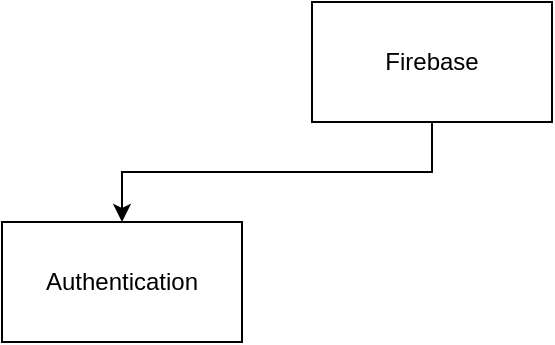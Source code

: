 <mxfile version="12.6.5" type="device" pages="3"><diagram id="ki6bX6WLRmkjAhl9Msq2" name="Firebase"><mxGraphModel dx="1422" dy="832" grid="1" gridSize="10" guides="1" tooltips="1" connect="1" arrows="1" fold="1" page="1" pageScale="1" pageWidth="850" pageHeight="1100" math="0" shadow="0"><root><mxCell id="K7ZnnLhjNo-LSS22YEWR-0"/><mxCell id="K7ZnnLhjNo-LSS22YEWR-1" parent="K7ZnnLhjNo-LSS22YEWR-0"/><mxCell id="K7ZnnLhjNo-LSS22YEWR-4" style="edgeStyle=orthogonalEdgeStyle;rounded=0;orthogonalLoop=1;jettySize=auto;html=1;exitX=0.5;exitY=1;exitDx=0;exitDy=0;entryX=0.5;entryY=0;entryDx=0;entryDy=0;" edge="1" parent="K7ZnnLhjNo-LSS22YEWR-1" source="K7ZnnLhjNo-LSS22YEWR-2" target="K7ZnnLhjNo-LSS22YEWR-3"><mxGeometry relative="1" as="geometry"/></mxCell><mxCell id="K7ZnnLhjNo-LSS22YEWR-2" value="Firebase" style="rounded=0;whiteSpace=wrap;html=1;" vertex="1" parent="K7ZnnLhjNo-LSS22YEWR-1"><mxGeometry x="365" y="40" width="120" height="60" as="geometry"/></mxCell><mxCell id="K7ZnnLhjNo-LSS22YEWR-3" value="Authentication" style="rounded=0;whiteSpace=wrap;html=1;" vertex="1" parent="K7ZnnLhjNo-LSS22YEWR-1"><mxGeometry x="210" y="150" width="120" height="60" as="geometry"/></mxCell></root></mxGraphModel></diagram><diagram id="b_qbAWpaivqsV84yHK2_" name="Authentication"><mxGraphModel dx="700" dy="823" grid="1" gridSize="10" guides="1" tooltips="1" connect="1" arrows="1" fold="1" page="1" pageScale="1" pageWidth="850" pageHeight="1100" math="0" shadow="0"><root><mxCell id="0"/><mxCell id="1" parent="0"/><mxCell id="FI2UCT-IvBibfLfsiO86-9" style="edgeStyle=orthogonalEdgeStyle;rounded=0;orthogonalLoop=1;jettySize=auto;html=1;exitX=0.5;exitY=1;exitDx=0;exitDy=0;entryX=0;entryY=0.5;entryDx=0;entryDy=0;" edge="1" parent="1" source="wekxV-znrnLb2fqOXCCo-1" target="FI2UCT-IvBibfLfsiO86-8"><mxGeometry relative="1" as="geometry"/></mxCell><mxCell id="wekxV-znrnLb2fqOXCCo-1" value="Authentication" style="rounded=0;whiteSpace=wrap;html=1;" vertex="1" parent="1"><mxGeometry x="40" y="20" width="120" height="60" as="geometry"/></mxCell><mxCell id="FI2UCT-IvBibfLfsiO86-6" value="Authenticate user" style="ellipse;whiteSpace=wrap;html=1;" vertex="1" parent="1"><mxGeometry x="680" y="30" width="120" height="80" as="geometry"/></mxCell><mxCell id="FI2UCT-IvBibfLfsiO86-11" style="edgeStyle=orthogonalEdgeStyle;rounded=0;orthogonalLoop=1;jettySize=auto;html=1;exitX=1;exitY=0.5;exitDx=0;exitDy=0;entryX=0;entryY=0.5;entryDx=0;entryDy=0;" edge="1" parent="1" source="FI2UCT-IvBibfLfsiO86-8" target="FI2UCT-IvBibfLfsiO86-10"><mxGeometry relative="1" as="geometry"/></mxCell><mxCell id="FI2UCT-IvBibfLfsiO86-13" style="edgeStyle=orthogonalEdgeStyle;rounded=0;orthogonalLoop=1;jettySize=auto;html=1;exitX=1;exitY=0.5;exitDx=0;exitDy=0;entryX=0;entryY=0.5;entryDx=0;entryDy=0;" edge="1" parent="1" source="FI2UCT-IvBibfLfsiO86-8" target="FI2UCT-IvBibfLfsiO86-12"><mxGeometry relative="1" as="geometry"/></mxCell><mxCell id="FI2UCT-IvBibfLfsiO86-15" style="edgeStyle=orthogonalEdgeStyle;rounded=0;orthogonalLoop=1;jettySize=auto;html=1;exitX=1;exitY=0.5;exitDx=0;exitDy=0;entryX=0;entryY=0.5;entryDx=0;entryDy=0;" edge="1" parent="1" source="FI2UCT-IvBibfLfsiO86-8" target="FI2UCT-IvBibfLfsiO86-14"><mxGeometry relative="1" as="geometry"/></mxCell><mxCell id="FI2UCT-IvBibfLfsiO86-19" style="edgeStyle=orthogonalEdgeStyle;rounded=0;orthogonalLoop=1;jettySize=auto;html=1;exitX=1;exitY=0.5;exitDx=0;exitDy=0;entryX=0;entryY=0.5;entryDx=0;entryDy=0;" edge="1" parent="1" source="FI2UCT-IvBibfLfsiO86-8" target="FI2UCT-IvBibfLfsiO86-16"><mxGeometry relative="1" as="geometry"/></mxCell><mxCell id="FI2UCT-IvBibfLfsiO86-8" value="Is" style="rounded=0;whiteSpace=wrap;html=1;" vertex="1" parent="1"><mxGeometry x="240" y="80" width="120" height="60" as="geometry"/></mxCell><mxCell id="FI2UCT-IvBibfLfsiO86-17" style="edgeStyle=orthogonalEdgeStyle;rounded=0;orthogonalLoop=1;jettySize=auto;html=1;exitX=1;exitY=0.5;exitDx=0;exitDy=0;entryX=0;entryY=0.5;entryDx=0;entryDy=0;" edge="1" parent="1" source="FI2UCT-IvBibfLfsiO86-10" target="FI2UCT-IvBibfLfsiO86-6"><mxGeometry relative="1" as="geometry"/></mxCell><mxCell id="FI2UCT-IvBibfLfsiO86-10" value="backend service" style="ellipse;whiteSpace=wrap;html=1;" vertex="1" parent="1"><mxGeometry x="470" y="30" width="120" height="80" as="geometry"/></mxCell><mxCell id="FI2UCT-IvBibfLfsiO86-12" value="providing api" style="ellipse;whiteSpace=wrap;html=1;" vertex="1" parent="1"><mxGeometry x="470" y="130" width="120" height="80" as="geometry"/></mxCell><mxCell id="FI2UCT-IvBibfLfsiO86-14" value="ready-made UI" style="ellipse;whiteSpace=wrap;html=1;" vertex="1" parent="1"><mxGeometry x="470" y="230" width="120" height="80" as="geometry"/></mxCell><mxCell id="FI2UCT-IvBibfLfsiO86-21" value="" style="edgeStyle=orthogonalEdgeStyle;rounded=0;orthogonalLoop=1;jettySize=auto;html=1;" edge="1" parent="1" source="FI2UCT-IvBibfLfsiO86-16" target="FI2UCT-IvBibfLfsiO86-20"><mxGeometry relative="1" as="geometry"/></mxCell><mxCell id="FI2UCT-IvBibfLfsiO86-24" style="edgeStyle=orthogonalEdgeStyle;rounded=0;orthogonalLoop=1;jettySize=auto;html=1;exitX=1;exitY=0.5;exitDx=0;exitDy=0;entryX=0;entryY=0.5;entryDx=0;entryDy=0;" edge="1" parent="1" source="FI2UCT-IvBibfLfsiO86-16" target="FI2UCT-IvBibfLfsiO86-22"><mxGeometry relative="1" as="geometry"/></mxCell><mxCell id="FI2UCT-IvBibfLfsiO86-25" style="edgeStyle=orthogonalEdgeStyle;rounded=0;orthogonalLoop=1;jettySize=auto;html=1;exitX=1;exitY=0.5;exitDx=0;exitDy=0;entryX=0;entryY=0.5;entryDx=0;entryDy=0;" edge="1" parent="1" source="FI2UCT-IvBibfLfsiO86-16" target="FI2UCT-IvBibfLfsiO86-23"><mxGeometry relative="1" as="geometry"/></mxCell><mxCell id="FI2UCT-IvBibfLfsiO86-16" value="support" style="ellipse;whiteSpace=wrap;html=1;" vertex="1" parent="1"><mxGeometry x="470" y="350" width="120" height="80" as="geometry"/></mxCell><mxCell id="FI2UCT-IvBibfLfsiO86-20" value="Passwords" style="ellipse;whiteSpace=wrap;html=1;" vertex="1" parent="1"><mxGeometry x="670" y="350" width="120" height="80" as="geometry"/></mxCell><mxCell id="FI2UCT-IvBibfLfsiO86-22" value="Phone number" style="ellipse;whiteSpace=wrap;html=1;" vertex="1" parent="1"><mxGeometry x="670" y="460" width="120" height="80" as="geometry"/></mxCell><mxCell id="FI2UCT-IvBibfLfsiO86-23" value="Google/Facebook/Twtter" style="ellipse;whiteSpace=wrap;html=1;" vertex="1" parent="1"><mxGeometry x="670" y="570" width="160" height="80" as="geometry"/></mxCell></root></mxGraphModel></diagram><diagram id="AgReRHPRFN5yaqRHJ7_S" name="Auth-Object User"><mxGraphModel dx="700" dy="823" grid="1" gridSize="10" guides="1" tooltips="1" connect="1" arrows="1" fold="1" page="1" pageScale="1" pageWidth="850" pageHeight="1100" math="0" shadow="0"><root><mxCell id="Hdt9p9U-MGUPLE_4FT9y-0"/><mxCell id="Hdt9p9U-MGUPLE_4FT9y-1" parent="Hdt9p9U-MGUPLE_4FT9y-0"/><mxCell id="iYygMJxKmOguVB2yFlah-0" value="&lt;h1&gt;Users in Firebase Projects&lt;/h1&gt;&lt;p&gt;N/A&lt;/p&gt;" style="text;html=1;strokeColor=none;fillColor=none;spacing=5;spacingTop=-20;whiteSpace=wrap;overflow=hidden;rounded=0;" vertex="1" parent="Hdt9p9U-MGUPLE_4FT9y-1"><mxGeometry x="20" y="20" width="340" height="80" as="geometry"/></mxCell><mxCell id="iYygMJxKmOguVB2yFlah-2" value="My project" style="shape=umlFrame;whiteSpace=wrap;html=1;" vertex="1" parent="Hdt9p9U-MGUPLE_4FT9y-1"><mxGeometry x="20" y="140" width="700" height="460" as="geometry"/></mxCell><mxCell id="iYygMJxKmOguVB2yFlah-3" value="Users" style="shape=cylinder;whiteSpace=wrap;html=1;boundedLbl=1;backgroundOutline=1;" vertex="1" parent="Hdt9p9U-MGUPLE_4FT9y-1"><mxGeometry x="440" y="310" width="60" height="80" as="geometry"/></mxCell><mxCell id="iYygMJxKmOguVB2yFlah-7" style="edgeStyle=orthogonalEdgeStyle;rounded=0;orthogonalLoop=1;jettySize=auto;html=1;exitX=1;exitY=0.5;exitDx=0;exitDy=0;entryX=0;entryY=0.5;entryDx=0;entryDy=0;" edge="1" parent="Hdt9p9U-MGUPLE_4FT9y-1" source="iYygMJxKmOguVB2yFlah-4" target="iYygMJxKmOguVB2yFlah-3"><mxGeometry relative="1" as="geometry"/></mxCell><mxCell id="iYygMJxKmOguVB2yFlah-4" value="app_01" style="rounded=0;whiteSpace=wrap;html=1;" vertex="1" parent="Hdt9p9U-MGUPLE_4FT9y-1"><mxGeometry x="80" y="220" width="120" height="60" as="geometry"/></mxCell><mxCell id="iYygMJxKmOguVB2yFlah-8" style="edgeStyle=orthogonalEdgeStyle;rounded=0;orthogonalLoop=1;jettySize=auto;html=1;exitX=1;exitY=0.5;exitDx=0;exitDy=0;entryX=0;entryY=0.5;entryDx=0;entryDy=0;" edge="1" parent="Hdt9p9U-MGUPLE_4FT9y-1" source="iYygMJxKmOguVB2yFlah-5" target="iYygMJxKmOguVB2yFlah-3"><mxGeometry relative="1" as="geometry"/></mxCell><mxCell id="iYygMJxKmOguVB2yFlah-5" value="app_02" style="rounded=0;whiteSpace=wrap;html=1;" vertex="1" parent="Hdt9p9U-MGUPLE_4FT9y-1"><mxGeometry x="80" y="320" width="120" height="60" as="geometry"/></mxCell><mxCell id="iYygMJxKmOguVB2yFlah-10" style="edgeStyle=orthogonalEdgeStyle;rounded=0;orthogonalLoop=1;jettySize=auto;html=1;exitX=1;exitY=0.5;exitDx=0;exitDy=0;entryX=0;entryY=0.5;entryDx=0;entryDy=0;" edge="1" parent="Hdt9p9U-MGUPLE_4FT9y-1" source="iYygMJxKmOguVB2yFlah-6" target="iYygMJxKmOguVB2yFlah-3"><mxGeometry relative="1" as="geometry"/></mxCell><mxCell id="iYygMJxKmOguVB2yFlah-6" value="app_n" style="rounded=0;whiteSpace=wrap;html=1;" vertex="1" parent="Hdt9p9U-MGUPLE_4FT9y-1"><mxGeometry x="80" y="440" width="120" height="60" as="geometry"/></mxCell><mxCell id="iYygMJxKmOguVB2yFlah-13" style="edgeStyle=orthogonalEdgeStyle;rounded=0;orthogonalLoop=1;jettySize=auto;html=1;exitX=0;exitY=0.5;exitDx=0;exitDy=0;" edge="1" parent="Hdt9p9U-MGUPLE_4FT9y-1" source="iYygMJxKmOguVB2yFlah-12"><mxGeometry relative="1" as="geometry"><mxPoint x="380" y="350" as="targetPoint"/></mxGeometry></mxCell><mxCell id="iYygMJxKmOguVB2yFlah-12" value="From Application:&lt;br&gt;- Register user&lt;br&gt;- Retrive user info" style="shape=document;whiteSpace=wrap;html=1;boundedLbl=1;" vertex="1" parent="Hdt9p9U-MGUPLE_4FT9y-1"><mxGeometry x="430" y="170" width="180" height="80" as="geometry"/></mxCell><mxCell id="iYygMJxKmOguVB2yFlah-14" value="Unique_Id" style="ellipse;whiteSpace=wrap;html=1;" vertex="1" parent="Hdt9p9U-MGUPLE_4FT9y-1"><mxGeometry x="560" y="290" width="120" height="50" as="geometry"/></mxCell><mxCell id="iYygMJxKmOguVB2yFlah-15" value="Primary Email" style="ellipse;whiteSpace=wrap;html=1;" vertex="1" parent="Hdt9p9U-MGUPLE_4FT9y-1"><mxGeometry x="560" y="360" width="120" height="50" as="geometry"/></mxCell><mxCell id="iYygMJxKmOguVB2yFlah-16" value="Name" style="ellipse;whiteSpace=wrap;html=1;" vertex="1" parent="Hdt9p9U-MGUPLE_4FT9y-1"><mxGeometry x="560" y="430" width="120" height="50" as="geometry"/></mxCell><mxCell id="iYygMJxKmOguVB2yFlah-17" value="Photo URL" style="ellipse;whiteSpace=wrap;html=1;" vertex="1" parent="Hdt9p9U-MGUPLE_4FT9y-1"><mxGeometry x="560" y="500" width="120" height="50" as="geometry"/></mxCell><mxCell id="iYygMJxKmOguVB2yFlah-18" value="" style="endArrow=none;html=1;entryX=0;entryY=0.5;entryDx=0;entryDy=0;exitX=1;exitY=0.5;exitDx=0;exitDy=0;" edge="1" parent="Hdt9p9U-MGUPLE_4FT9y-1" source="iYygMJxKmOguVB2yFlah-3" target="iYygMJxKmOguVB2yFlah-14"><mxGeometry width="50" height="50" relative="1" as="geometry"><mxPoint x="230" y="670" as="sourcePoint"/><mxPoint x="280" y="620" as="targetPoint"/></mxGeometry></mxCell><mxCell id="iYygMJxKmOguVB2yFlah-19" value="" style="endArrow=none;html=1;entryX=0;entryY=0.5;entryDx=0;entryDy=0;exitX=1;exitY=0.5;exitDx=0;exitDy=0;" edge="1" parent="Hdt9p9U-MGUPLE_4FT9y-1" source="iYygMJxKmOguVB2yFlah-3" target="iYygMJxKmOguVB2yFlah-15"><mxGeometry width="50" height="50" relative="1" as="geometry"><mxPoint x="510" y="360" as="sourcePoint"/><mxPoint x="570" y="325" as="targetPoint"/></mxGeometry></mxCell><mxCell id="iYygMJxKmOguVB2yFlah-20" value="" style="endArrow=none;html=1;entryX=0;entryY=0.5;entryDx=0;entryDy=0;exitX=1;exitY=0.5;exitDx=0;exitDy=0;" edge="1" parent="Hdt9p9U-MGUPLE_4FT9y-1" source="iYygMJxKmOguVB2yFlah-3" target="iYygMJxKmOguVB2yFlah-16"><mxGeometry width="50" height="50" relative="1" as="geometry"><mxPoint x="510" y="360" as="sourcePoint"/><mxPoint x="570" y="395" as="targetPoint"/></mxGeometry></mxCell><mxCell id="iYygMJxKmOguVB2yFlah-21" value="" style="endArrow=none;html=1;entryX=0;entryY=0.5;entryDx=0;entryDy=0;exitX=1;exitY=0.5;exitDx=0;exitDy=0;" edge="1" parent="Hdt9p9U-MGUPLE_4FT9y-1" source="iYygMJxKmOguVB2yFlah-3" target="iYygMJxKmOguVB2yFlah-17"><mxGeometry width="50" height="50" relative="1" as="geometry"><mxPoint x="520" y="370" as="sourcePoint"/><mxPoint x="580" y="405" as="targetPoint"/></mxGeometry></mxCell><mxCell id="iYygMJxKmOguVB2yFlah-23" style="edgeStyle=orthogonalEdgeStyle;rounded=0;orthogonalLoop=1;jettySize=auto;html=1;exitX=0;exitY=0.5;exitDx=0;exitDy=0;" edge="1" parent="Hdt9p9U-MGUPLE_4FT9y-1" source="iYygMJxKmOguVB2yFlah-22"><mxGeometry relative="1" as="geometry"><mxPoint x="360" y="350" as="targetPoint"/></mxGeometry></mxCell><mxCell id="iYygMJxKmOguVB2yFlah-22" value="Sign-in Provider:&lt;br&gt;- By Email/Pass&lt;br&gt;- Google/Fb ...&lt;br&gt;- Custom sign-in" style="shape=document;whiteSpace=wrap;html=1;boundedLbl=1;" vertex="1" parent="Hdt9p9U-MGUPLE_4FT9y-1"><mxGeometry x="380" y="430" width="120" height="80" as="geometry"/></mxCell></root></mxGraphModel></diagram></mxfile>